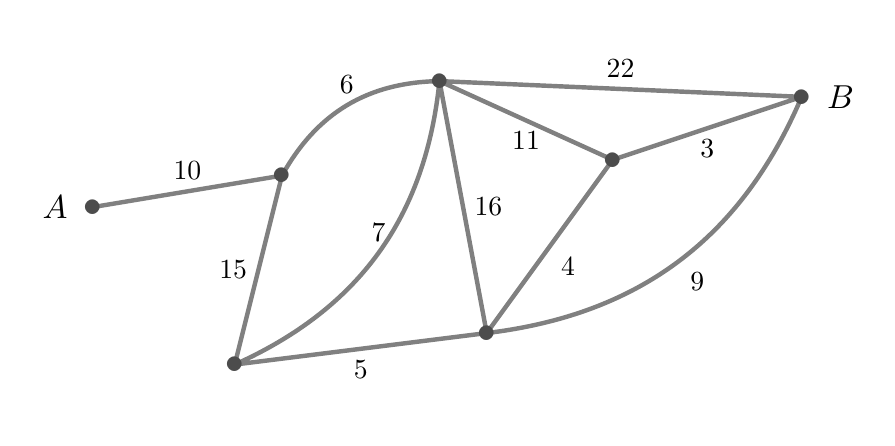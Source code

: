 ﻿\begin{tikzpicture}[scale=2]

\coordinate (P1) at (0,0);
\coordinate (P2) at (1.2,0.2);
\coordinate (P3) at (0.9,-1);
\coordinate (P4) at (2.5,-0.8);
\coordinate (P5) at (2.2,0.8);
\coordinate (P6) at (3.3,0.3);
\coordinate (P7) at (4.5,0.7);


\draw[ultra thick, black!50]
  (P1) -- (P2) node[midway, above,black]{$10$}
  (P2) -- (P3) node[midway, left,black]{$15$}
  (P3) -- (P4) node[midway, below,black]{$5$}
  (P4) -- (P5) node[midway, right,black]{$16$}
  (P2) to[bend left]node[midway, above,black]{$6$} (P5) 
  (P3) to[bend right] node[midway, above,black]{$7$}(P5) 
  (P4) -- (P6) node[midway, below right,black]{$4$}
  (P6) -- (P7) node[midway, below,black]{$3$}
  (P5) -- (P7) node[midway, above,black]{$22$}
  (P5) -- (P6) node[midway, below,black]{$11$}
  (P4) to[bend right] node[midway, below right,black]{$9$}(P7) 
;  
\foreach \i in {1,...,7}{
  \path (P\i) node[scale=5,black!70]{.};
}

\node at (P1)[scale=1.2,left=5pt]{$A$};
\node at (P7)[scale=1.2,right=5pt]{$B$};

\end{tikzpicture}